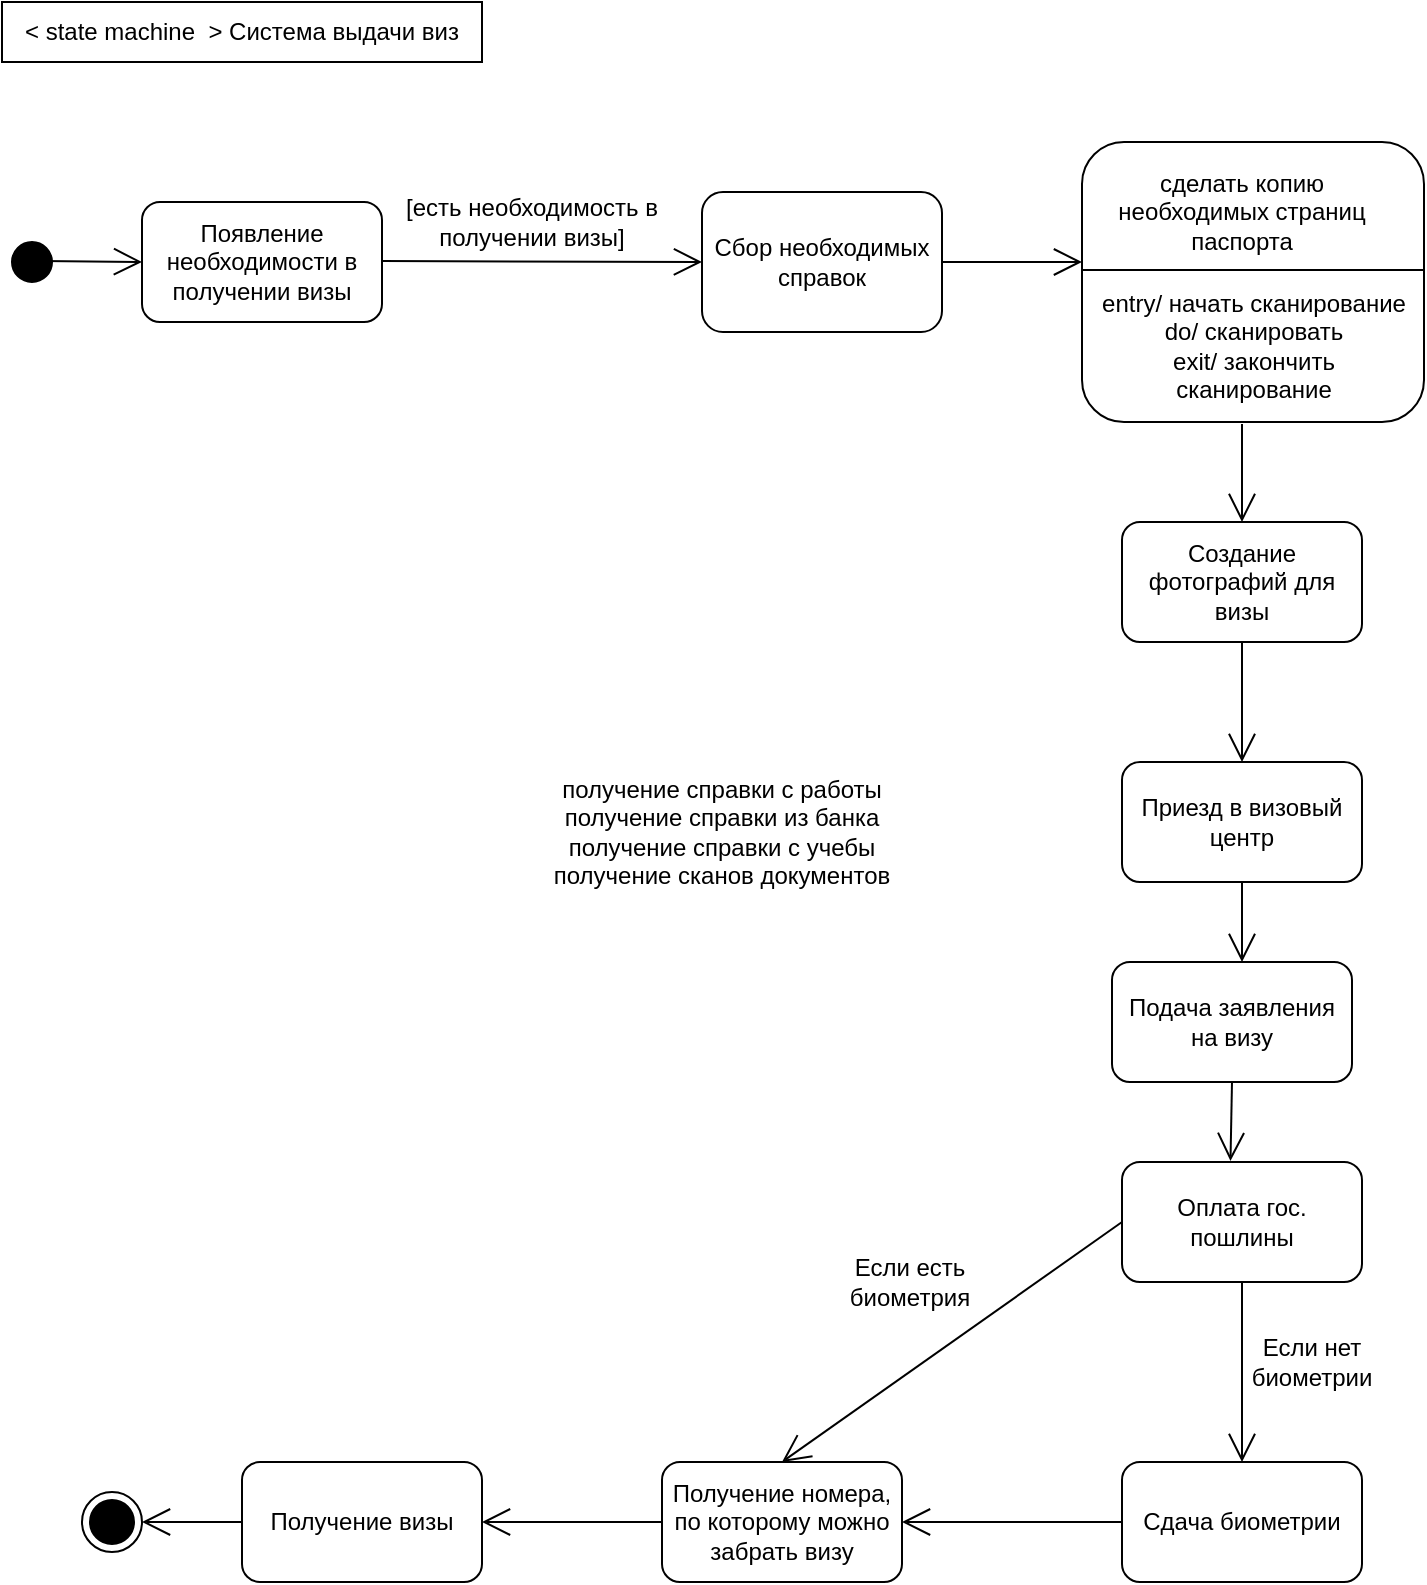 <mxfile version="12.9.3" type="github">
  <diagram id="6GmDmxkY_AZuuJkv6Ied" name="Page-1">
    <mxGraphModel dx="1305" dy="752" grid="1" gridSize="10" guides="1" tooltips="1" connect="1" arrows="1" fold="1" page="1" pageScale="1" pageWidth="827" pageHeight="1169" math="0" shadow="0">
      <root>
        <mxCell id="0" />
        <mxCell id="1" parent="0" />
        <mxCell id="I90XgdQoUjDyXGkI2Q0D-1" value="&amp;lt; state machine&amp;nbsp; &amp;gt; Система выдачи виз" style="rounded=0;whiteSpace=wrap;html=1;" vertex="1" parent="1">
          <mxGeometry x="40" y="40" width="240" height="30" as="geometry" />
        </mxCell>
        <mxCell id="I90XgdQoUjDyXGkI2Q0D-8" value="" style="ellipse;html=1;shape=endState;fillColor=#000000;strokeColor=#000000;" vertex="1" parent="1">
          <mxGeometry x="80" y="785" width="30" height="30" as="geometry" />
        </mxCell>
        <mxCell id="I90XgdQoUjDyXGkI2Q0D-10" value="" style="ellipse;html=1;shape=endState;fillColor=#000000;strokeColor=#FFFFFF;" vertex="1" parent="1">
          <mxGeometry x="40" y="155" width="30" height="30" as="geometry" />
        </mxCell>
        <mxCell id="I90XgdQoUjDyXGkI2Q0D-11" value="Появление необходимости в получении визы" style="rounded=1;whiteSpace=wrap;html=1;strokeColor=#000000;" vertex="1" parent="1">
          <mxGeometry x="110" y="140" width="120" height="60" as="geometry" />
        </mxCell>
        <mxCell id="I90XgdQoUjDyXGkI2Q0D-12" value="" style="rounded=1;whiteSpace=wrap;html=1;strokeColor=#000000;" vertex="1" parent="1">
          <mxGeometry x="390" y="135" width="120" height="70" as="geometry" />
        </mxCell>
        <mxCell id="I90XgdQoUjDyXGkI2Q0D-16" value="получение справки с работы&lt;br&gt;получение справки из банка&lt;br&gt;получение справки с учебы&lt;br&gt;получение сканов документов&lt;br&gt;" style="text;html=1;strokeColor=none;fillColor=none;align=center;verticalAlign=middle;whiteSpace=wrap;rounded=0;" vertex="1" parent="1">
          <mxGeometry x="290" y="420" width="220" height="70" as="geometry" />
        </mxCell>
        <mxCell id="I90XgdQoUjDyXGkI2Q0D-17" value="&lt;div&gt;Сбор необходимых справок&lt;/div&gt;" style="text;html=1;strokeColor=none;fillColor=none;align=center;verticalAlign=middle;whiteSpace=wrap;rounded=0;" vertex="1" parent="1">
          <mxGeometry x="390" y="150" width="120" height="40" as="geometry" />
        </mxCell>
        <mxCell id="I90XgdQoUjDyXGkI2Q0D-18" value="" style="rounded=1;whiteSpace=wrap;html=1;strokeColor=#000000;" vertex="1" parent="1">
          <mxGeometry x="580" y="110" width="171" height="140" as="geometry" />
        </mxCell>
        <mxCell id="I90XgdQoUjDyXGkI2Q0D-20" value="Создание фотографий для визы" style="rounded=1;whiteSpace=wrap;html=1;strokeColor=#000000;" vertex="1" parent="1">
          <mxGeometry x="600" y="300" width="120" height="60" as="geometry" />
        </mxCell>
        <mxCell id="I90XgdQoUjDyXGkI2Q0D-21" value="Сдача биометрии" style="rounded=1;whiteSpace=wrap;html=1;strokeColor=#000000;" vertex="1" parent="1">
          <mxGeometry x="600" y="770" width="120" height="60" as="geometry" />
        </mxCell>
        <mxCell id="I90XgdQoUjDyXGkI2Q0D-22" value="Оплата гос. пошлины" style="rounded=1;whiteSpace=wrap;html=1;strokeColor=#000000;" vertex="1" parent="1">
          <mxGeometry x="600" y="620" width="120" height="60" as="geometry" />
        </mxCell>
        <mxCell id="I90XgdQoUjDyXGkI2Q0D-23" value="Приезд в визовый центр" style="rounded=1;whiteSpace=wrap;html=1;strokeColor=#000000;" vertex="1" parent="1">
          <mxGeometry x="600" y="420" width="120" height="60" as="geometry" />
        </mxCell>
        <mxCell id="I90XgdQoUjDyXGkI2Q0D-24" value="Подача заявления на визу" style="rounded=1;whiteSpace=wrap;html=1;strokeColor=#000000;" vertex="1" parent="1">
          <mxGeometry x="595" y="520" width="120" height="60" as="geometry" />
        </mxCell>
        <mxCell id="I90XgdQoUjDyXGkI2Q0D-26" value="Получение номера, по которому можно забрать визу" style="rounded=1;whiteSpace=wrap;html=1;strokeColor=#000000;" vertex="1" parent="1">
          <mxGeometry x="370" y="770" width="120" height="60" as="geometry" />
        </mxCell>
        <mxCell id="I90XgdQoUjDyXGkI2Q0D-27" value="Получение визы" style="rounded=1;whiteSpace=wrap;html=1;strokeColor=#000000;" vertex="1" parent="1">
          <mxGeometry x="160" y="770" width="120" height="60" as="geometry" />
        </mxCell>
        <mxCell id="I90XgdQoUjDyXGkI2Q0D-36" value="" style="line;strokeWidth=1;fillColor=none;align=left;verticalAlign=middle;spacingTop=-1;spacingLeft=3;spacingRight=3;rotatable=0;labelPosition=right;points=[];portConstraint=eastwest;" vertex="1" parent="1">
          <mxGeometry x="580" y="170" width="171" height="8" as="geometry" />
        </mxCell>
        <mxCell id="I90XgdQoUjDyXGkI2Q0D-37" value="&lt;br&gt;entry/ начать сканирование&lt;br&gt;do/ сканировать&lt;br&gt;exit/ закончить сканирование" style="text;html=1;strokeColor=none;fillColor=none;align=center;verticalAlign=middle;whiteSpace=wrap;rounded=0;" vertex="1" parent="1">
          <mxGeometry x="585.5" y="170" width="160" height="70" as="geometry" />
        </mxCell>
        <mxCell id="I90XgdQoUjDyXGkI2Q0D-40" value="сделать копию необходимых страниц паспорта" style="text;html=1;strokeColor=none;fillColor=none;align=center;verticalAlign=middle;whiteSpace=wrap;rounded=0;" vertex="1" parent="1">
          <mxGeometry x="585" y="120" width="150" height="50" as="geometry" />
        </mxCell>
        <mxCell id="I90XgdQoUjDyXGkI2Q0D-46" value="" style="endArrow=open;endFill=1;endSize=12;html=1;" edge="1" parent="1">
          <mxGeometry width="160" relative="1" as="geometry">
            <mxPoint x="60" y="169.5" as="sourcePoint" />
            <mxPoint x="110" y="170" as="targetPoint" />
          </mxGeometry>
        </mxCell>
        <mxCell id="I90XgdQoUjDyXGkI2Q0D-47" value="" style="endArrow=open;endFill=1;endSize=12;html=1;entryX=0;entryY=0.5;entryDx=0;entryDy=0;" edge="1" parent="1" target="I90XgdQoUjDyXGkI2Q0D-12">
          <mxGeometry width="160" relative="1" as="geometry">
            <mxPoint x="230" y="169.5" as="sourcePoint" />
            <mxPoint x="370" y="170" as="targetPoint" />
          </mxGeometry>
        </mxCell>
        <mxCell id="I90XgdQoUjDyXGkI2Q0D-48" value="" style="endArrow=open;endFill=1;endSize=12;html=1;exitX=0.5;exitY=1;exitDx=0;exitDy=0;entryX=0.5;entryY=0;entryDx=0;entryDy=0;" edge="1" parent="1" source="I90XgdQoUjDyXGkI2Q0D-22" target="I90XgdQoUjDyXGkI2Q0D-21">
          <mxGeometry width="160" relative="1" as="geometry">
            <mxPoint x="660" y="774" as="sourcePoint" />
            <mxPoint x="670" y="770" as="targetPoint" />
          </mxGeometry>
        </mxCell>
        <mxCell id="I90XgdQoUjDyXGkI2Q0D-49" value="Если нет биометрии" style="text;html=1;strokeColor=none;fillColor=none;align=center;verticalAlign=middle;whiteSpace=wrap;rounded=0;" vertex="1" parent="1">
          <mxGeometry x="675" y="710" width="40" height="20" as="geometry" />
        </mxCell>
        <mxCell id="I90XgdQoUjDyXGkI2Q0D-51" value="Если есть биометрия" style="text;html=1;strokeColor=none;fillColor=none;align=center;verticalAlign=middle;whiteSpace=wrap;rounded=0;" vertex="1" parent="1">
          <mxGeometry x="474" y="670" width="40" height="20" as="geometry" />
        </mxCell>
        <mxCell id="I90XgdQoUjDyXGkI2Q0D-55" value="" style="endArrow=open;endFill=1;endSize=12;html=1;exitX=0;exitY=0.5;exitDx=0;exitDy=0;entryX=0.5;entryY=0;entryDx=0;entryDy=0;" edge="1" parent="1" source="I90XgdQoUjDyXGkI2Q0D-22" target="I90XgdQoUjDyXGkI2Q0D-26">
          <mxGeometry width="160" relative="1" as="geometry">
            <mxPoint x="410" y="720" as="sourcePoint" />
            <mxPoint x="570" y="720" as="targetPoint" />
          </mxGeometry>
        </mxCell>
        <mxCell id="I90XgdQoUjDyXGkI2Q0D-56" value="" style="endArrow=open;endFill=1;endSize=12;html=1;exitX=0;exitY=0.5;exitDx=0;exitDy=0;entryX=1;entryY=0.5;entryDx=0;entryDy=0;" edge="1" parent="1" source="I90XgdQoUjDyXGkI2Q0D-21" target="I90XgdQoUjDyXGkI2Q0D-26">
          <mxGeometry width="160" relative="1" as="geometry">
            <mxPoint x="410" y="720" as="sourcePoint" />
            <mxPoint x="570" y="720" as="targetPoint" />
          </mxGeometry>
        </mxCell>
        <mxCell id="I90XgdQoUjDyXGkI2Q0D-57" value="" style="endArrow=open;endFill=1;endSize=12;html=1;exitX=0;exitY=0.5;exitDx=0;exitDy=0;entryX=1;entryY=0.5;entryDx=0;entryDy=0;" edge="1" parent="1" source="I90XgdQoUjDyXGkI2Q0D-26" target="I90XgdQoUjDyXGkI2Q0D-27">
          <mxGeometry width="160" relative="1" as="geometry">
            <mxPoint x="410" y="660" as="sourcePoint" />
            <mxPoint x="570" y="660" as="targetPoint" />
          </mxGeometry>
        </mxCell>
        <mxCell id="I90XgdQoUjDyXGkI2Q0D-59" value="[есть необходимость в получении визы]" style="text;html=1;strokeColor=none;fillColor=none;align=center;verticalAlign=middle;whiteSpace=wrap;rounded=0;" vertex="1" parent="1">
          <mxGeometry x="220" y="140" width="170" height="20" as="geometry" />
        </mxCell>
        <mxCell id="I90XgdQoUjDyXGkI2Q0D-64" value="" style="endArrow=open;endFill=1;endSize=12;html=1;exitX=1;exitY=0.5;exitDx=0;exitDy=0;" edge="1" parent="1" source="I90XgdQoUjDyXGkI2Q0D-17">
          <mxGeometry width="160" relative="1" as="geometry">
            <mxPoint x="390" y="410" as="sourcePoint" />
            <mxPoint x="580" y="170" as="targetPoint" />
          </mxGeometry>
        </mxCell>
        <mxCell id="I90XgdQoUjDyXGkI2Q0D-65" value="" style="endArrow=open;endFill=1;endSize=12;html=1;entryX=0.5;entryY=0;entryDx=0;entryDy=0;" edge="1" parent="1" target="I90XgdQoUjDyXGkI2Q0D-20">
          <mxGeometry width="160" relative="1" as="geometry">
            <mxPoint x="660" y="251" as="sourcePoint" />
            <mxPoint x="570" y="410" as="targetPoint" />
          </mxGeometry>
        </mxCell>
        <mxCell id="I90XgdQoUjDyXGkI2Q0D-66" value="" style="endArrow=open;endFill=1;endSize=12;html=1;exitX=0.5;exitY=1;exitDx=0;exitDy=0;entryX=0.5;entryY=0;entryDx=0;entryDy=0;" edge="1" parent="1" source="I90XgdQoUjDyXGkI2Q0D-20" target="I90XgdQoUjDyXGkI2Q0D-23">
          <mxGeometry width="160" relative="1" as="geometry">
            <mxPoint x="390" y="410" as="sourcePoint" />
            <mxPoint x="550" y="410" as="targetPoint" />
          </mxGeometry>
        </mxCell>
        <mxCell id="I90XgdQoUjDyXGkI2Q0D-67" value="" style="endArrow=open;endFill=1;endSize=12;html=1;exitX=0.5;exitY=1;exitDx=0;exitDy=0;" edge="1" parent="1" source="I90XgdQoUjDyXGkI2Q0D-23">
          <mxGeometry width="160" relative="1" as="geometry">
            <mxPoint x="540" y="490" as="sourcePoint" />
            <mxPoint x="660" y="520" as="targetPoint" />
          </mxGeometry>
        </mxCell>
        <mxCell id="I90XgdQoUjDyXGkI2Q0D-68" value="" style="endArrow=open;endFill=1;endSize=12;html=1;exitX=0.5;exitY=1;exitDx=0;exitDy=0;entryX=0.452;entryY=-0.008;entryDx=0;entryDy=0;entryPerimeter=0;" edge="1" parent="1" source="I90XgdQoUjDyXGkI2Q0D-24" target="I90XgdQoUjDyXGkI2Q0D-22">
          <mxGeometry width="160" relative="1" as="geometry">
            <mxPoint x="540" y="580" as="sourcePoint" />
            <mxPoint x="530" y="620" as="targetPoint" />
          </mxGeometry>
        </mxCell>
        <mxCell id="I90XgdQoUjDyXGkI2Q0D-69" value="" style="endArrow=open;endFill=1;endSize=12;html=1;exitX=0;exitY=0.5;exitDx=0;exitDy=0;entryX=1;entryY=0.5;entryDx=0;entryDy=0;" edge="1" parent="1" source="I90XgdQoUjDyXGkI2Q0D-27" target="I90XgdQoUjDyXGkI2Q0D-8">
          <mxGeometry width="160" relative="1" as="geometry">
            <mxPoint x="400" y="560" as="sourcePoint" />
            <mxPoint x="560" y="560" as="targetPoint" />
          </mxGeometry>
        </mxCell>
      </root>
    </mxGraphModel>
  </diagram>
</mxfile>
